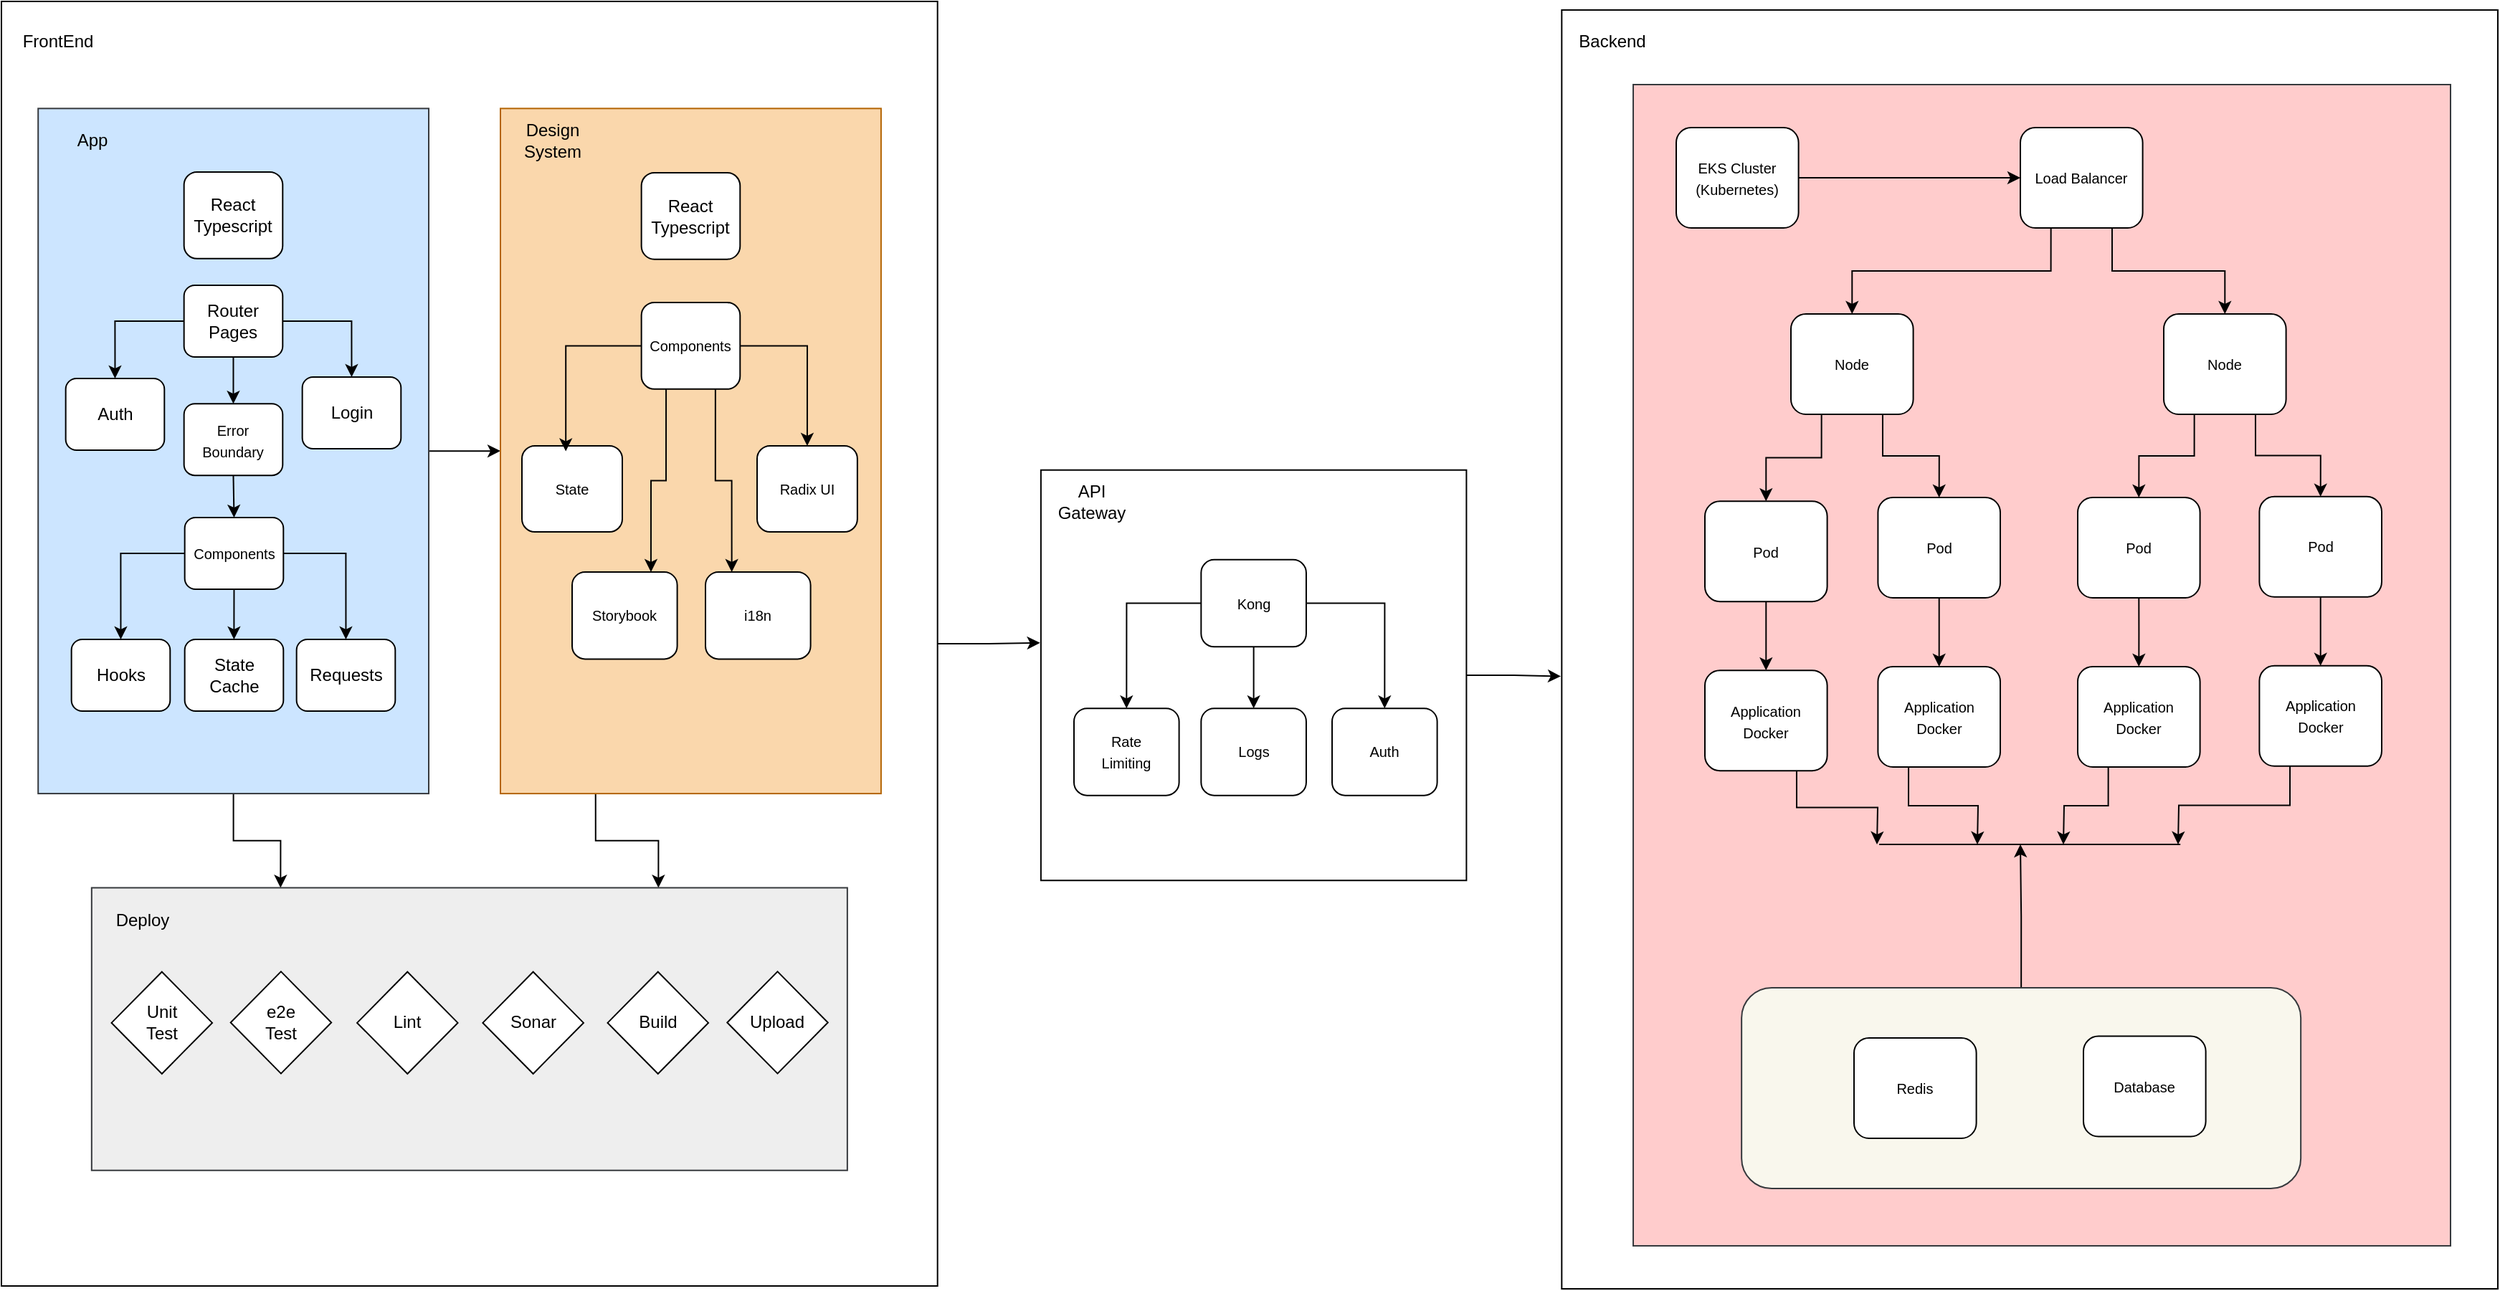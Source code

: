 <mxfile version="26.0.10">
  <diagram name="Page-1" id="ASCcdzbl0eY8SIUXQsEC">
    <mxGraphModel dx="1753" dy="1260" grid="1" gridSize="10" guides="1" tooltips="1" connect="1" arrows="1" fold="1" page="1" pageScale="1" pageWidth="850" pageHeight="1100" math="0" shadow="0">
      <root>
        <mxCell id="0" />
        <mxCell id="1" parent="0" />
        <mxCell id="C--jNE-5lA6tGIt0aphc-6" value="" style="rounded=0;whiteSpace=wrap;html=1;" vertex="1" parent="1">
          <mxGeometry x="1110.16" y="47.97" width="652.84" height="892.03" as="geometry" />
        </mxCell>
        <mxCell id="C--jNE-5lA6tGIt0aphc-7" value="" style="rounded=0;whiteSpace=wrap;html=1;" vertex="1" parent="1">
          <mxGeometry x="746.94" y="368.86" width="296.75" height="286.27" as="geometry" />
        </mxCell>
        <mxCell id="C--jNE-5lA6tGIt0aphc-1" value="" style="rounded=0;whiteSpace=wrap;html=1;movable=1;resizable=1;rotatable=1;deletable=1;editable=1;locked=0;connectable=1;" vertex="1" parent="1">
          <mxGeometry x="22" y="42" width="652.842" height="896" as="geometry" />
        </mxCell>
        <mxCell id="C--jNE-5lA6tGIt0aphc-2" value="FrontEnd" style="text;html=1;align=center;verticalAlign=middle;whiteSpace=wrap;rounded=0;" vertex="1" parent="1">
          <mxGeometry x="25.561" y="47.973" width="71.219" height="44.8" as="geometry" />
        </mxCell>
        <mxCell id="C--jNE-5lA6tGIt0aphc-109" style="edgeStyle=orthogonalEdgeStyle;rounded=0;orthogonalLoop=1;jettySize=auto;html=1;exitX=1;exitY=0.5;exitDx=0;exitDy=0;" edge="1" parent="1" source="C--jNE-5lA6tGIt0aphc-3">
          <mxGeometry relative="1" as="geometry">
            <mxPoint x="370" y="355.556" as="targetPoint" />
          </mxGeometry>
        </mxCell>
        <mxCell id="C--jNE-5lA6tGIt0aphc-123" style="edgeStyle=orthogonalEdgeStyle;rounded=0;orthogonalLoop=1;jettySize=auto;html=1;exitX=0.5;exitY=1;exitDx=0;exitDy=0;entryX=0.25;entryY=0;entryDx=0;entryDy=0;" edge="1" parent="1" source="C--jNE-5lA6tGIt0aphc-3" target="C--jNE-5lA6tGIt0aphc-5">
          <mxGeometry relative="1" as="geometry" />
        </mxCell>
        <mxCell id="C--jNE-5lA6tGIt0aphc-3" value="" style="rounded=0;whiteSpace=wrap;html=1;fillColor=#cce5ff;strokeColor=#36393d;movable=1;resizable=1;rotatable=1;deletable=1;editable=1;locked=0;connectable=1;" vertex="1" parent="1">
          <mxGeometry x="47.61" y="116.67" width="272.39" height="477.87" as="geometry" />
        </mxCell>
        <mxCell id="C--jNE-5lA6tGIt0aphc-124" style="edgeStyle=orthogonalEdgeStyle;rounded=0;orthogonalLoop=1;jettySize=auto;html=1;exitX=0.25;exitY=1;exitDx=0;exitDy=0;entryX=0.75;entryY=0;entryDx=0;entryDy=0;" edge="1" parent="1" source="C--jNE-5lA6tGIt0aphc-4" target="C--jNE-5lA6tGIt0aphc-5">
          <mxGeometry relative="1" as="geometry" />
        </mxCell>
        <mxCell id="C--jNE-5lA6tGIt0aphc-4" value="" style="rounded=0;whiteSpace=wrap;html=1;fillColor=#fad7ac;strokeColor=#b46504;movable=1;resizable=1;rotatable=1;deletable=1;editable=1;locked=0;connectable=1;" vertex="1" parent="1">
          <mxGeometry x="370" y="116.67" width="265.46" height="477.87" as="geometry" />
        </mxCell>
        <mxCell id="C--jNE-5lA6tGIt0aphc-5" value="" style="rounded=0;whiteSpace=wrap;html=1;fillColor=#eeeeee;strokeColor=#36393d;" vertex="1" parent="1">
          <mxGeometry x="84.91" y="660.24" width="527.022" height="197.12" as="geometry" />
        </mxCell>
        <mxCell id="C--jNE-5lA6tGIt0aphc-10" value="React&lt;div&gt;Typescript&lt;/div&gt;" style="rounded=1;whiteSpace=wrap;html=1;" vertex="1" parent="1">
          <mxGeometry x="149.33" y="161" width="68.82" height="60.4" as="geometry" />
        </mxCell>
        <mxCell id="C--jNE-5lA6tGIt0aphc-25" style="edgeStyle=orthogonalEdgeStyle;rounded=0;orthogonalLoop=1;jettySize=auto;html=1;exitX=0;exitY=0.5;exitDx=0;exitDy=0;entryX=0.5;entryY=0;entryDx=0;entryDy=0;" edge="1" parent="1" source="C--jNE-5lA6tGIt0aphc-11" target="C--jNE-5lA6tGIt0aphc-20">
          <mxGeometry relative="1" as="geometry" />
        </mxCell>
        <mxCell id="C--jNE-5lA6tGIt0aphc-26" style="edgeStyle=orthogonalEdgeStyle;rounded=0;orthogonalLoop=1;jettySize=auto;html=1;exitX=1;exitY=0.5;exitDx=0;exitDy=0;entryX=0.5;entryY=0;entryDx=0;entryDy=0;" edge="1" parent="1" source="C--jNE-5lA6tGIt0aphc-11" target="C--jNE-5lA6tGIt0aphc-24">
          <mxGeometry relative="1" as="geometry" />
        </mxCell>
        <mxCell id="C--jNE-5lA6tGIt0aphc-116" style="edgeStyle=orthogonalEdgeStyle;rounded=0;orthogonalLoop=1;jettySize=auto;html=1;exitX=0.5;exitY=1;exitDx=0;exitDy=0;entryX=0.5;entryY=0;entryDx=0;entryDy=0;" edge="1" parent="1" source="C--jNE-5lA6tGIt0aphc-11" target="C--jNE-5lA6tGIt0aphc-115">
          <mxGeometry relative="1" as="geometry" />
        </mxCell>
        <mxCell id="C--jNE-5lA6tGIt0aphc-11" value="Router&lt;div&gt;Pages&lt;/div&gt;" style="rounded=1;whiteSpace=wrap;html=1;" vertex="1" parent="1">
          <mxGeometry x="149.33" y="240" width="68.82" height="50" as="geometry" />
        </mxCell>
        <mxCell id="C--jNE-5lA6tGIt0aphc-28" style="edgeStyle=orthogonalEdgeStyle;rounded=0;orthogonalLoop=1;jettySize=auto;html=1;exitX=0;exitY=0.5;exitDx=0;exitDy=0;entryX=0.5;entryY=0;entryDx=0;entryDy=0;" edge="1" parent="1" source="C--jNE-5lA6tGIt0aphc-12" target="C--jNE-5lA6tGIt0aphc-15">
          <mxGeometry relative="1" as="geometry" />
        </mxCell>
        <mxCell id="C--jNE-5lA6tGIt0aphc-29" style="edgeStyle=orthogonalEdgeStyle;rounded=0;orthogonalLoop=1;jettySize=auto;html=1;exitX=0.5;exitY=1;exitDx=0;exitDy=0;" edge="1" parent="1" source="C--jNE-5lA6tGIt0aphc-12" target="C--jNE-5lA6tGIt0aphc-16">
          <mxGeometry relative="1" as="geometry" />
        </mxCell>
        <mxCell id="C--jNE-5lA6tGIt0aphc-30" style="edgeStyle=orthogonalEdgeStyle;rounded=0;orthogonalLoop=1;jettySize=auto;html=1;exitX=1;exitY=0.5;exitDx=0;exitDy=0;entryX=0.5;entryY=0;entryDx=0;entryDy=0;" edge="1" parent="1" source="C--jNE-5lA6tGIt0aphc-12" target="C--jNE-5lA6tGIt0aphc-18">
          <mxGeometry relative="1" as="geometry" />
        </mxCell>
        <mxCell id="C--jNE-5lA6tGIt0aphc-12" value="&lt;font style=&quot;font-size: 10px;&quot;&gt;Components&lt;/font&gt;" style="rounded=1;whiteSpace=wrap;html=1;" vertex="1" parent="1">
          <mxGeometry x="149.83" y="402" width="68.82" height="50" as="geometry" />
        </mxCell>
        <mxCell id="C--jNE-5lA6tGIt0aphc-15" value="Hooks" style="rounded=1;whiteSpace=wrap;html=1;" vertex="1" parent="1">
          <mxGeometry x="70.83" y="487" width="68.82" height="50" as="geometry" />
        </mxCell>
        <mxCell id="C--jNE-5lA6tGIt0aphc-16" value="State&lt;div&gt;Cache&lt;/div&gt;" style="rounded=1;whiteSpace=wrap;html=1;" vertex="1" parent="1">
          <mxGeometry x="149.83" y="487" width="68.82" height="50" as="geometry" />
        </mxCell>
        <mxCell id="C--jNE-5lA6tGIt0aphc-18" value="Requests" style="rounded=1;whiteSpace=wrap;html=1;" vertex="1" parent="1">
          <mxGeometry x="227.83" y="487" width="68.82" height="50" as="geometry" />
        </mxCell>
        <mxCell id="C--jNE-5lA6tGIt0aphc-19" value="App" style="text;html=1;align=center;verticalAlign=middle;whiteSpace=wrap;rounded=0;" vertex="1" parent="1">
          <mxGeometry x="49.611" y="116.663" width="71.219" height="44.8" as="geometry" />
        </mxCell>
        <mxCell id="C--jNE-5lA6tGIt0aphc-20" value="Auth" style="rounded=1;whiteSpace=wrap;html=1;" vertex="1" parent="1">
          <mxGeometry x="66.83" y="305" width="68.82" height="50" as="geometry" />
        </mxCell>
        <mxCell id="C--jNE-5lA6tGIt0aphc-24" value="Login" style="rounded=1;whiteSpace=wrap;html=1;" vertex="1" parent="1">
          <mxGeometry x="231.83" y="304" width="68.82" height="50" as="geometry" />
        </mxCell>
        <mxCell id="C--jNE-5lA6tGIt0aphc-31" value="React&lt;div&gt;Typescript&lt;/div&gt;" style="rounded=1;whiteSpace=wrap;html=1;" vertex="1" parent="1">
          <mxGeometry x="468.32" y="161.46" width="68.82" height="60.4" as="geometry" />
        </mxCell>
        <mxCell id="C--jNE-5lA6tGIt0aphc-105" style="edgeStyle=orthogonalEdgeStyle;rounded=0;orthogonalLoop=1;jettySize=auto;html=1;exitX=1;exitY=0.5;exitDx=0;exitDy=0;entryX=0.5;entryY=0;entryDx=0;entryDy=0;" edge="1" parent="1" source="C--jNE-5lA6tGIt0aphc-76" target="C--jNE-5lA6tGIt0aphc-100">
          <mxGeometry relative="1" as="geometry" />
        </mxCell>
        <mxCell id="C--jNE-5lA6tGIt0aphc-106" style="edgeStyle=orthogonalEdgeStyle;rounded=0;orthogonalLoop=1;jettySize=auto;html=1;exitX=0.25;exitY=1;exitDx=0;exitDy=0;entryX=0.75;entryY=0;entryDx=0;entryDy=0;" edge="1" parent="1" source="C--jNE-5lA6tGIt0aphc-76" target="C--jNE-5lA6tGIt0aphc-102">
          <mxGeometry relative="1" as="geometry" />
        </mxCell>
        <mxCell id="C--jNE-5lA6tGIt0aphc-107" style="edgeStyle=orthogonalEdgeStyle;rounded=0;orthogonalLoop=1;jettySize=auto;html=1;exitX=0.75;exitY=1;exitDx=0;exitDy=0;entryX=0.25;entryY=0;entryDx=0;entryDy=0;" edge="1" parent="1" source="C--jNE-5lA6tGIt0aphc-76" target="C--jNE-5lA6tGIt0aphc-103">
          <mxGeometry relative="1" as="geometry" />
        </mxCell>
        <mxCell id="C--jNE-5lA6tGIt0aphc-76" value="&lt;font style=&quot;font-size: 10px;&quot;&gt;Components&lt;/font&gt;" style="rounded=1;whiteSpace=wrap;html=1;" vertex="1" parent="1">
          <mxGeometry x="468.32" y="252" width="68.82" height="60.4" as="geometry" />
        </mxCell>
        <mxCell id="C--jNE-5lA6tGIt0aphc-100" value="&lt;font style=&quot;font-size: 10px;&quot;&gt;Radix UI&lt;/font&gt;" style="rounded=1;whiteSpace=wrap;html=1;" vertex="1" parent="1">
          <mxGeometry x="549" y="352" width="69.93" height="60" as="geometry" />
        </mxCell>
        <mxCell id="C--jNE-5lA6tGIt0aphc-101" value="&lt;font style=&quot;font-size: 10px;&quot;&gt;State&lt;/font&gt;" style="rounded=1;whiteSpace=wrap;html=1;" vertex="1" parent="1">
          <mxGeometry x="385" y="352" width="70" height="60" as="geometry" />
        </mxCell>
        <mxCell id="C--jNE-5lA6tGIt0aphc-102" value="&lt;font style=&quot;font-size: 10px;&quot;&gt;Storybook&lt;/font&gt;" style="rounded=1;whiteSpace=wrap;html=1;" vertex="1" parent="1">
          <mxGeometry x="420" y="440" width="73.3" height="60.7" as="geometry" />
        </mxCell>
        <mxCell id="C--jNE-5lA6tGIt0aphc-103" value="&lt;font style=&quot;font-size: 10px;&quot;&gt;i18n&lt;/font&gt;" style="rounded=1;whiteSpace=wrap;html=1;" vertex="1" parent="1">
          <mxGeometry x="513" y="440" width="73.3" height="60.7" as="geometry" />
        </mxCell>
        <mxCell id="C--jNE-5lA6tGIt0aphc-104" style="edgeStyle=orthogonalEdgeStyle;rounded=0;orthogonalLoop=1;jettySize=auto;html=1;exitX=0;exitY=0.5;exitDx=0;exitDy=0;entryX=0.437;entryY=0.063;entryDx=0;entryDy=0;entryPerimeter=0;" edge="1" parent="1" source="C--jNE-5lA6tGIt0aphc-76" target="C--jNE-5lA6tGIt0aphc-101">
          <mxGeometry relative="1" as="geometry" />
        </mxCell>
        <mxCell id="C--jNE-5lA6tGIt0aphc-108" value="Design&lt;div&gt;System&lt;/div&gt;" style="text;html=1;align=center;verticalAlign=middle;whiteSpace=wrap;rounded=0;" vertex="1" parent="1">
          <mxGeometry x="371.091" y="116.203" width="71.219" height="44.8" as="geometry" />
        </mxCell>
        <mxCell id="C--jNE-5lA6tGIt0aphc-110" value="Deploy" style="text;html=1;align=center;verticalAlign=middle;whiteSpace=wrap;rounded=0;" vertex="1" parent="1">
          <mxGeometry x="84.911" y="660.243" width="71.219" height="44.8" as="geometry" />
        </mxCell>
        <mxCell id="C--jNE-5lA6tGIt0aphc-117" style="edgeStyle=orthogonalEdgeStyle;rounded=0;orthogonalLoop=1;jettySize=auto;html=1;exitX=0.5;exitY=1;exitDx=0;exitDy=0;entryX=0.5;entryY=0;entryDx=0;entryDy=0;" edge="1" parent="1" source="C--jNE-5lA6tGIt0aphc-115" target="C--jNE-5lA6tGIt0aphc-12">
          <mxGeometry relative="1" as="geometry" />
        </mxCell>
        <mxCell id="C--jNE-5lA6tGIt0aphc-115" value="&lt;font style=&quot;font-size: 10px;&quot;&gt;Error&lt;/font&gt;&lt;div&gt;&lt;font style=&quot;font-size: 10px;&quot;&gt;Boundary&lt;/font&gt;&lt;/div&gt;" style="rounded=1;whiteSpace=wrap;html=1;" vertex="1" parent="1">
          <mxGeometry x="149.33" y="322.61" width="68.82" height="50" as="geometry" />
        </mxCell>
        <mxCell id="C--jNE-5lA6tGIt0aphc-113" value="Unit&lt;div&gt;Test&lt;/div&gt;" style="rhombus;whiteSpace=wrap;html=1;" vertex="1" parent="1">
          <mxGeometry x="98.78" y="718.878" width="70.239" height="71.122" as="geometry" />
        </mxCell>
        <mxCell id="C--jNE-5lA6tGIt0aphc-114" value="e2e&lt;div&gt;Test&lt;/div&gt;" style="rhombus;whiteSpace=wrap;html=1;" vertex="1" parent="1">
          <mxGeometry x="181.846" y="718.7" width="70.239" height="71.122" as="geometry" />
        </mxCell>
        <mxCell id="C--jNE-5lA6tGIt0aphc-118" value="Lint" style="rhombus;whiteSpace=wrap;html=1;" vertex="1" parent="1">
          <mxGeometry x="270.035" y="718.878" width="70.239" height="71.122" as="geometry" />
        </mxCell>
        <mxCell id="C--jNE-5lA6tGIt0aphc-119" value="Sonar" style="rhombus;whiteSpace=wrap;html=1;" vertex="1" parent="1">
          <mxGeometry x="357.711" y="718.878" width="70.239" height="71.122" as="geometry" />
        </mxCell>
        <mxCell id="C--jNE-5lA6tGIt0aphc-120" value="Build" style="rhombus;whiteSpace=wrap;html=1;" vertex="1" parent="1">
          <mxGeometry x="444.761" y="718.878" width="70.239" height="71.122" as="geometry" />
        </mxCell>
        <mxCell id="C--jNE-5lA6tGIt0aphc-122" value="Upload" style="rhombus;whiteSpace=wrap;html=1;" vertex="1" parent="1">
          <mxGeometry x="528.141" y="718.698" width="70.239" height="71.122" as="geometry" />
        </mxCell>
        <mxCell id="C--jNE-5lA6tGIt0aphc-125" value="API&lt;div&gt;Gateway&lt;/div&gt;" style="text;html=1;align=center;verticalAlign=middle;whiteSpace=wrap;rounded=0;" vertex="1" parent="1">
          <mxGeometry x="746.941" y="368.863" width="71.219" height="44.8" as="geometry" />
        </mxCell>
        <mxCell id="C--jNE-5lA6tGIt0aphc-131" style="edgeStyle=orthogonalEdgeStyle;rounded=0;orthogonalLoop=1;jettySize=auto;html=1;exitX=0;exitY=0.5;exitDx=0;exitDy=0;entryX=0.5;entryY=0;entryDx=0;entryDy=0;fontFamily=Helvetica;fontSize=12;fontColor=default;" edge="1" parent="1" source="C--jNE-5lA6tGIt0aphc-126" target="C--jNE-5lA6tGIt0aphc-127">
          <mxGeometry relative="1" as="geometry" />
        </mxCell>
        <mxCell id="C--jNE-5lA6tGIt0aphc-132" style="edgeStyle=orthogonalEdgeStyle;rounded=0;orthogonalLoop=1;jettySize=auto;html=1;exitX=0.5;exitY=1;exitDx=0;exitDy=0;entryX=0.5;entryY=0;entryDx=0;entryDy=0;fontFamily=Helvetica;fontSize=12;fontColor=default;" edge="1" parent="1" source="C--jNE-5lA6tGIt0aphc-126" target="C--jNE-5lA6tGIt0aphc-129">
          <mxGeometry relative="1" as="geometry" />
        </mxCell>
        <mxCell id="C--jNE-5lA6tGIt0aphc-133" style="edgeStyle=orthogonalEdgeStyle;rounded=0;orthogonalLoop=1;jettySize=auto;html=1;exitX=1;exitY=0.5;exitDx=0;exitDy=0;entryX=0.5;entryY=0;entryDx=0;entryDy=0;fontFamily=Helvetica;fontSize=12;fontColor=default;" edge="1" parent="1" source="C--jNE-5lA6tGIt0aphc-126" target="C--jNE-5lA6tGIt0aphc-130">
          <mxGeometry relative="1" as="geometry" />
        </mxCell>
        <mxCell id="C--jNE-5lA6tGIt0aphc-126" value="&lt;font style=&quot;font-size: 10px;&quot;&gt;Kong&lt;/font&gt;" style="rounded=1;whiteSpace=wrap;html=1;" vertex="1" parent="1">
          <mxGeometry x="858.66" y="431.43" width="73.3" height="60.7" as="geometry" />
        </mxCell>
        <mxCell id="C--jNE-5lA6tGIt0aphc-127" value="&lt;font style=&quot;font-size: 10px;&quot;&gt;Rate&lt;/font&gt;&lt;div&gt;&lt;font style=&quot;font-size: 10px;&quot;&gt;Limiting&lt;/font&gt;&lt;/div&gt;" style="rounded=1;whiteSpace=wrap;html=1;" vertex="1" parent="1">
          <mxGeometry x="770.0" y="535.13" width="73.3" height="60.7" as="geometry" />
        </mxCell>
        <mxCell id="C--jNE-5lA6tGIt0aphc-129" value="&lt;span style=&quot;font-size: 10px;&quot;&gt;Logs&lt;/span&gt;" style="rounded=1;whiteSpace=wrap;html=1;" vertex="1" parent="1">
          <mxGeometry x="858.66" y="535.13" width="73.3" height="60.7" as="geometry" />
        </mxCell>
        <mxCell id="C--jNE-5lA6tGIt0aphc-130" value="&lt;span style=&quot;font-size: 10px;&quot;&gt;Auth&lt;/span&gt;" style="rounded=1;whiteSpace=wrap;html=1;" vertex="1" parent="1">
          <mxGeometry x="950.0" y="535.13" width="73.3" height="60.7" as="geometry" />
        </mxCell>
        <mxCell id="C--jNE-5lA6tGIt0aphc-134" style="edgeStyle=orthogonalEdgeStyle;rounded=0;orthogonalLoop=1;jettySize=auto;html=1;exitX=1;exitY=0.5;exitDx=0;exitDy=0;entryX=-0.002;entryY=0.421;entryDx=0;entryDy=0;entryPerimeter=0;fontFamily=Helvetica;fontSize=12;fontColor=default;" edge="1" parent="1" source="C--jNE-5lA6tGIt0aphc-1" target="C--jNE-5lA6tGIt0aphc-7">
          <mxGeometry relative="1" as="geometry" />
        </mxCell>
        <mxCell id="C--jNE-5lA6tGIt0aphc-136" style="edgeStyle=orthogonalEdgeStyle;rounded=0;orthogonalLoop=1;jettySize=auto;html=1;exitX=1;exitY=0.5;exitDx=0;exitDy=0;entryX=-0.001;entryY=0.521;entryDx=0;entryDy=0;entryPerimeter=0;fontFamily=Helvetica;fontSize=12;fontColor=default;" edge="1" parent="1" source="C--jNE-5lA6tGIt0aphc-7" target="C--jNE-5lA6tGIt0aphc-6">
          <mxGeometry relative="1" as="geometry" />
        </mxCell>
        <mxCell id="C--jNE-5lA6tGIt0aphc-137" value="Backend" style="text;html=1;align=center;verticalAlign=middle;whiteSpace=wrap;rounded=0;" vertex="1" parent="1">
          <mxGeometry x="1110.161" y="47.973" width="71.219" height="44.8" as="geometry" />
        </mxCell>
        <mxCell id="C--jNE-5lA6tGIt0aphc-140" value="" style="rounded=0;whiteSpace=wrap;html=1;fillColor=#ffcccc;strokeColor=#36393d;movable=1;resizable=1;rotatable=1;deletable=1;editable=1;locked=0;connectable=1;" vertex="1" parent="1">
          <mxGeometry x="1160" y="100" width="570" height="810" as="geometry" />
        </mxCell>
        <mxCell id="C--jNE-5lA6tGIt0aphc-143" style="edgeStyle=orthogonalEdgeStyle;rounded=0;orthogonalLoop=1;jettySize=auto;html=1;exitX=1;exitY=0.5;exitDx=0;exitDy=0;fontFamily=Helvetica;fontSize=12;fontColor=default;" edge="1" parent="1" source="C--jNE-5lA6tGIt0aphc-141" target="C--jNE-5lA6tGIt0aphc-142">
          <mxGeometry relative="1" as="geometry" />
        </mxCell>
        <mxCell id="C--jNE-5lA6tGIt0aphc-141" value="&lt;span style=&quot;font-size: 10px;&quot;&gt;EKS Cluster&lt;/span&gt;&lt;div&gt;&lt;span style=&quot;font-size: 10px;&quot;&gt;(Kubernetes)&lt;/span&gt;&lt;/div&gt;" style="rounded=1;whiteSpace=wrap;html=1;" vertex="1" parent="1">
          <mxGeometry x="1190" y="130" width="85.3" height="70" as="geometry" />
        </mxCell>
        <mxCell id="C--jNE-5lA6tGIt0aphc-147" style="edgeStyle=orthogonalEdgeStyle;rounded=0;orthogonalLoop=1;jettySize=auto;html=1;exitX=0.25;exitY=1;exitDx=0;exitDy=0;fontFamily=Helvetica;fontSize=12;fontColor=default;" edge="1" parent="1" source="C--jNE-5lA6tGIt0aphc-142" target="C--jNE-5lA6tGIt0aphc-144">
          <mxGeometry relative="1" as="geometry" />
        </mxCell>
        <mxCell id="C--jNE-5lA6tGIt0aphc-148" style="edgeStyle=orthogonalEdgeStyle;rounded=0;orthogonalLoop=1;jettySize=auto;html=1;exitX=0.75;exitY=1;exitDx=0;exitDy=0;fontFamily=Helvetica;fontSize=12;fontColor=default;" edge="1" parent="1" source="C--jNE-5lA6tGIt0aphc-142" target="C--jNE-5lA6tGIt0aphc-146">
          <mxGeometry relative="1" as="geometry" />
        </mxCell>
        <mxCell id="C--jNE-5lA6tGIt0aphc-142" value="&lt;span style=&quot;font-size: 10px;&quot;&gt;Load Balancer&lt;/span&gt;" style="rounded=1;whiteSpace=wrap;html=1;" vertex="1" parent="1">
          <mxGeometry x="1430" y="130" width="85.3" height="70" as="geometry" />
        </mxCell>
        <mxCell id="C--jNE-5lA6tGIt0aphc-153" style="edgeStyle=orthogonalEdgeStyle;rounded=0;orthogonalLoop=1;jettySize=auto;html=1;exitX=0.25;exitY=1;exitDx=0;exitDy=0;fontFamily=Helvetica;fontSize=12;fontColor=default;" edge="1" parent="1" source="C--jNE-5lA6tGIt0aphc-144" target="C--jNE-5lA6tGIt0aphc-149">
          <mxGeometry relative="1" as="geometry" />
        </mxCell>
        <mxCell id="C--jNE-5lA6tGIt0aphc-154" style="edgeStyle=orthogonalEdgeStyle;rounded=0;orthogonalLoop=1;jettySize=auto;html=1;exitX=0.75;exitY=1;exitDx=0;exitDy=0;entryX=0.5;entryY=0;entryDx=0;entryDy=0;fontFamily=Helvetica;fontSize=12;fontColor=default;" edge="1" parent="1" source="C--jNE-5lA6tGIt0aphc-144" target="C--jNE-5lA6tGIt0aphc-150">
          <mxGeometry relative="1" as="geometry" />
        </mxCell>
        <mxCell id="C--jNE-5lA6tGIt0aphc-144" value="&lt;span style=&quot;font-size: 10px;&quot;&gt;Node&lt;/span&gt;" style="rounded=1;whiteSpace=wrap;html=1;" vertex="1" parent="1">
          <mxGeometry x="1270" y="260" width="85.3" height="70" as="geometry" />
        </mxCell>
        <mxCell id="C--jNE-5lA6tGIt0aphc-155" style="edgeStyle=orthogonalEdgeStyle;rounded=0;orthogonalLoop=1;jettySize=auto;html=1;exitX=0.25;exitY=1;exitDx=0;exitDy=0;entryX=0.5;entryY=0;entryDx=0;entryDy=0;fontFamily=Helvetica;fontSize=12;fontColor=default;" edge="1" parent="1" source="C--jNE-5lA6tGIt0aphc-146" target="C--jNE-5lA6tGIt0aphc-151">
          <mxGeometry relative="1" as="geometry" />
        </mxCell>
        <mxCell id="C--jNE-5lA6tGIt0aphc-157" style="edgeStyle=orthogonalEdgeStyle;rounded=0;orthogonalLoop=1;jettySize=auto;html=1;exitX=0.75;exitY=1;exitDx=0;exitDy=0;entryX=0.5;entryY=0;entryDx=0;entryDy=0;fontFamily=Helvetica;fontSize=12;fontColor=default;" edge="1" parent="1" source="C--jNE-5lA6tGIt0aphc-146" target="C--jNE-5lA6tGIt0aphc-152">
          <mxGeometry relative="1" as="geometry" />
        </mxCell>
        <mxCell id="C--jNE-5lA6tGIt0aphc-146" value="&lt;span style=&quot;font-size: 10px;&quot;&gt;Node&lt;/span&gt;" style="rounded=1;whiteSpace=wrap;html=1;" vertex="1" parent="1">
          <mxGeometry x="1530" y="260" width="85.3" height="70" as="geometry" />
        </mxCell>
        <mxCell id="C--jNE-5lA6tGIt0aphc-162" style="edgeStyle=orthogonalEdgeStyle;rounded=0;orthogonalLoop=1;jettySize=auto;html=1;exitX=0.5;exitY=1;exitDx=0;exitDy=0;entryX=0.5;entryY=0;entryDx=0;entryDy=0;fontFamily=Helvetica;fontSize=12;fontColor=default;" edge="1" parent="1" source="C--jNE-5lA6tGIt0aphc-149" target="C--jNE-5lA6tGIt0aphc-158">
          <mxGeometry relative="1" as="geometry" />
        </mxCell>
        <mxCell id="C--jNE-5lA6tGIt0aphc-149" value="&lt;span style=&quot;font-size: 10px;&quot;&gt;Pod&lt;/span&gt;" style="rounded=1;whiteSpace=wrap;html=1;" vertex="1" parent="1">
          <mxGeometry x="1210" y="390.61" width="85.3" height="70" as="geometry" />
        </mxCell>
        <mxCell id="C--jNE-5lA6tGIt0aphc-163" style="edgeStyle=orthogonalEdgeStyle;rounded=0;orthogonalLoop=1;jettySize=auto;html=1;exitX=0.5;exitY=1;exitDx=0;exitDy=0;entryX=0.5;entryY=0;entryDx=0;entryDy=0;fontFamily=Helvetica;fontSize=12;fontColor=default;" edge="1" parent="1" source="C--jNE-5lA6tGIt0aphc-150" target="C--jNE-5lA6tGIt0aphc-159">
          <mxGeometry relative="1" as="geometry" />
        </mxCell>
        <mxCell id="C--jNE-5lA6tGIt0aphc-150" value="&lt;span style=&quot;font-size: 10px;&quot;&gt;Pod&lt;/span&gt;" style="rounded=1;whiteSpace=wrap;html=1;" vertex="1" parent="1">
          <mxGeometry x="1330.7" y="388" width="85.3" height="70" as="geometry" />
        </mxCell>
        <mxCell id="C--jNE-5lA6tGIt0aphc-164" style="edgeStyle=orthogonalEdgeStyle;rounded=0;orthogonalLoop=1;jettySize=auto;html=1;exitX=0.5;exitY=1;exitDx=0;exitDy=0;fontFamily=Helvetica;fontSize=12;fontColor=default;" edge="1" parent="1" source="C--jNE-5lA6tGIt0aphc-151" target="C--jNE-5lA6tGIt0aphc-160">
          <mxGeometry relative="1" as="geometry" />
        </mxCell>
        <mxCell id="C--jNE-5lA6tGIt0aphc-151" value="&lt;span style=&quot;font-size: 10px;&quot;&gt;Pod&lt;/span&gt;" style="rounded=1;whiteSpace=wrap;html=1;" vertex="1" parent="1">
          <mxGeometry x="1470" y="388" width="85.3" height="70" as="geometry" />
        </mxCell>
        <mxCell id="C--jNE-5lA6tGIt0aphc-165" style="edgeStyle=orthogonalEdgeStyle;rounded=0;orthogonalLoop=1;jettySize=auto;html=1;exitX=0.5;exitY=1;exitDx=0;exitDy=0;entryX=0.5;entryY=0;entryDx=0;entryDy=0;fontFamily=Helvetica;fontSize=12;fontColor=default;" edge="1" parent="1" source="C--jNE-5lA6tGIt0aphc-152" target="C--jNE-5lA6tGIt0aphc-161">
          <mxGeometry relative="1" as="geometry" />
        </mxCell>
        <mxCell id="C--jNE-5lA6tGIt0aphc-152" value="&lt;span style=&quot;font-size: 10px;&quot;&gt;Pod&lt;/span&gt;" style="rounded=1;whiteSpace=wrap;html=1;" vertex="1" parent="1">
          <mxGeometry x="1596.7" y="387.39" width="85.3" height="70" as="geometry" />
        </mxCell>
        <mxCell id="C--jNE-5lA6tGIt0aphc-172" style="edgeStyle=orthogonalEdgeStyle;rounded=0;orthogonalLoop=1;jettySize=auto;html=1;exitX=0.75;exitY=1;exitDx=0;exitDy=0;fontFamily=Helvetica;fontSize=12;fontColor=default;" edge="1" parent="1" source="C--jNE-5lA6tGIt0aphc-158">
          <mxGeometry relative="1" as="geometry">
            <mxPoint x="1330" y="630" as="targetPoint" />
          </mxGeometry>
        </mxCell>
        <mxCell id="C--jNE-5lA6tGIt0aphc-158" value="&lt;span style=&quot;font-size: 10px;&quot;&gt;Application&lt;/span&gt;&lt;div&gt;&lt;span style=&quot;font-size: 10px;&quot;&gt;Docker&lt;/span&gt;&lt;/div&gt;" style="rounded=1;whiteSpace=wrap;html=1;" vertex="1" parent="1">
          <mxGeometry x="1210" y="508.61" width="85.3" height="70" as="geometry" />
        </mxCell>
        <mxCell id="C--jNE-5lA6tGIt0aphc-173" style="edgeStyle=orthogonalEdgeStyle;rounded=0;orthogonalLoop=1;jettySize=auto;html=1;exitX=0.25;exitY=1;exitDx=0;exitDy=0;fontFamily=Helvetica;fontSize=12;fontColor=default;" edge="1" parent="1" source="C--jNE-5lA6tGIt0aphc-159">
          <mxGeometry relative="1" as="geometry">
            <mxPoint x="1400" y="630" as="targetPoint" />
          </mxGeometry>
        </mxCell>
        <mxCell id="C--jNE-5lA6tGIt0aphc-159" value="&lt;span style=&quot;font-size: 10px;&quot;&gt;Application&lt;/span&gt;&lt;div&gt;&lt;span style=&quot;font-size: 10px;&quot;&gt;Docker&lt;/span&gt;&lt;/div&gt;" style="rounded=1;whiteSpace=wrap;html=1;" vertex="1" parent="1">
          <mxGeometry x="1330.7" y="506" width="85.3" height="70" as="geometry" />
        </mxCell>
        <mxCell id="C--jNE-5lA6tGIt0aphc-174" style="edgeStyle=orthogonalEdgeStyle;rounded=0;orthogonalLoop=1;jettySize=auto;html=1;exitX=0.25;exitY=1;exitDx=0;exitDy=0;fontFamily=Helvetica;fontSize=12;fontColor=default;" edge="1" parent="1" source="C--jNE-5lA6tGIt0aphc-160">
          <mxGeometry relative="1" as="geometry">
            <mxPoint x="1460" y="630" as="targetPoint" />
          </mxGeometry>
        </mxCell>
        <mxCell id="C--jNE-5lA6tGIt0aphc-160" value="&lt;span style=&quot;font-size: 10px;&quot;&gt;Application&lt;/span&gt;&lt;div&gt;&lt;span style=&quot;font-size: 10px;&quot;&gt;Docker&lt;/span&gt;&lt;/div&gt;" style="rounded=1;whiteSpace=wrap;html=1;" vertex="1" parent="1">
          <mxGeometry x="1470" y="506" width="85.3" height="70" as="geometry" />
        </mxCell>
        <mxCell id="C--jNE-5lA6tGIt0aphc-175" style="edgeStyle=orthogonalEdgeStyle;rounded=0;orthogonalLoop=1;jettySize=auto;html=1;exitX=0.25;exitY=1;exitDx=0;exitDy=0;fontFamily=Helvetica;fontSize=12;fontColor=default;" edge="1" parent="1" source="C--jNE-5lA6tGIt0aphc-161">
          <mxGeometry relative="1" as="geometry">
            <mxPoint x="1540" y="630" as="targetPoint" />
          </mxGeometry>
        </mxCell>
        <mxCell id="C--jNE-5lA6tGIt0aphc-161" value="&lt;span style=&quot;font-size: 10px;&quot;&gt;Application&lt;/span&gt;&lt;div&gt;&lt;span style=&quot;font-size: 10px;&quot;&gt;Docker&lt;/span&gt;&lt;/div&gt;" style="rounded=1;whiteSpace=wrap;html=1;" vertex="1" parent="1">
          <mxGeometry x="1596.7" y="505.39" width="85.3" height="70" as="geometry" />
        </mxCell>
        <mxCell id="C--jNE-5lA6tGIt0aphc-176" style="edgeStyle=orthogonalEdgeStyle;rounded=0;orthogonalLoop=1;jettySize=auto;html=1;exitX=0.5;exitY=0;exitDx=0;exitDy=0;fontFamily=Helvetica;fontSize=12;fontColor=default;" edge="1" parent="1" source="C--jNE-5lA6tGIt0aphc-168">
          <mxGeometry relative="1" as="geometry">
            <mxPoint x="1430" y="630" as="targetPoint" />
          </mxGeometry>
        </mxCell>
        <mxCell id="C--jNE-5lA6tGIt0aphc-168" value="" style="rounded=1;whiteSpace=wrap;html=1;strokeColor=#36393d;align=center;verticalAlign=middle;fontFamily=Helvetica;fontSize=12;fillColor=#f9f7ed;" vertex="1" parent="1">
          <mxGeometry x="1235.58" y="730" width="390" height="140" as="geometry" />
        </mxCell>
        <mxCell id="C--jNE-5lA6tGIt0aphc-166" value="&lt;span style=&quot;font-size: 10px;&quot;&gt;Redis&lt;/span&gt;" style="rounded=1;whiteSpace=wrap;html=1;" vertex="1" parent="1">
          <mxGeometry x="1314" y="765" width="85.3" height="70" as="geometry" />
        </mxCell>
        <mxCell id="C--jNE-5lA6tGIt0aphc-167" value="&lt;span style=&quot;font-size: 10px;&quot;&gt;Database&lt;/span&gt;" style="rounded=1;whiteSpace=wrap;html=1;" vertex="1" parent="1">
          <mxGeometry x="1474" y="763.76" width="85.3" height="70" as="geometry" />
        </mxCell>
        <mxCell id="C--jNE-5lA6tGIt0aphc-171" value="" style="endArrow=none;html=1;rounded=0;fontFamily=Helvetica;fontSize=12;fontColor=default;" edge="1" parent="1">
          <mxGeometry width="50" height="50" relative="1" as="geometry">
            <mxPoint x="1331.58" y="630" as="sourcePoint" />
            <mxPoint x="1541.58" y="630" as="targetPoint" />
          </mxGeometry>
        </mxCell>
      </root>
    </mxGraphModel>
  </diagram>
</mxfile>
